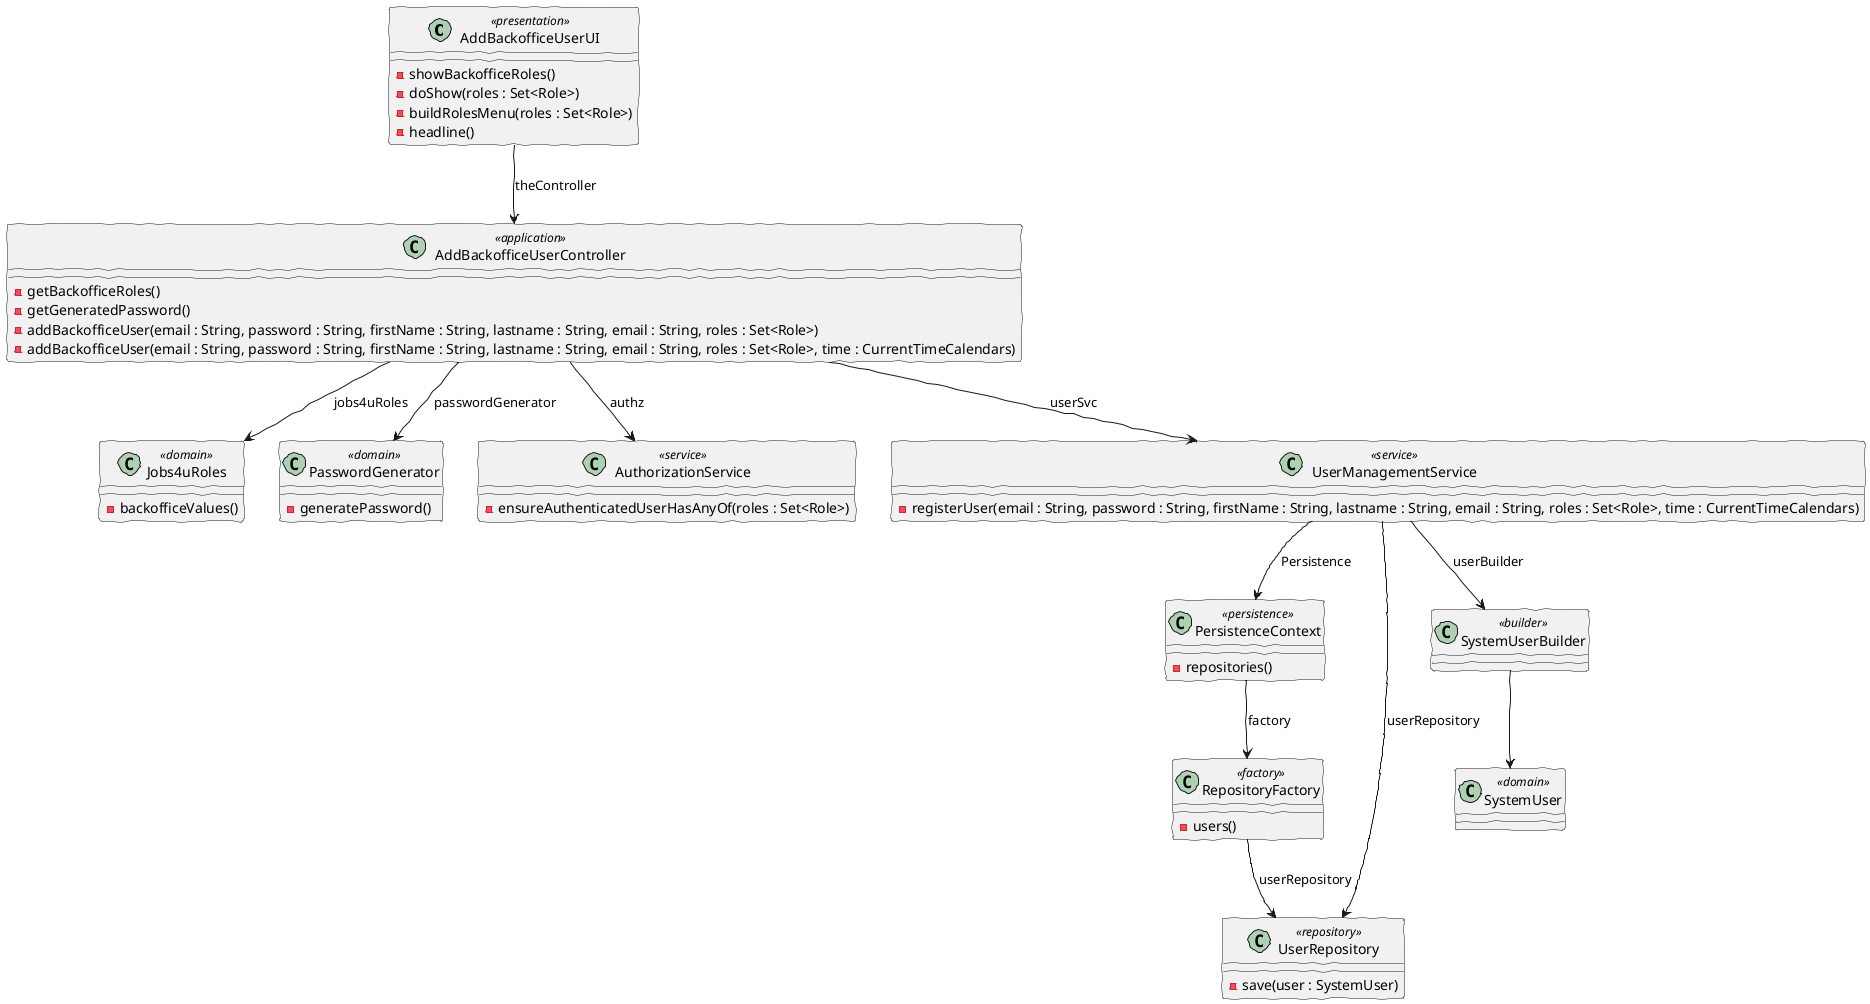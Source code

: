 @startuml
'skinparam
skinparam handwritten true
skinparam packageStyle rect
skinparam defaultFontName FG Virgil
skinparam shadowing false

'Entidades
class AddBackofficeUserUI <<presentation>> {
- showBackofficeRoles()
- doShow(roles : Set<Role>)
- buildRolesMenu(roles : Set<Role>)
- headline()
}
class AddBackofficeUserController <<application>> {
- getBackofficeRoles()
- getGeneratedPassword()
- addBackofficeUser(email : String, password : String, firstName : String, lastname : String, email : String, roles : Set<Role>)
- addBackofficeUser(email : String, password : String, firstName : String, lastname : String, email : String, roles : Set<Role>, time : CurrentTimeCalendars)

}
class PersistenceContext <<persistence>> {
- repositories()
}
class RepositoryFactory <<factory>> {
- users()
}

class UserRepository <<repository>> {
- save(user : SystemUser)
}
class Jobs4uRoles <<domain>> {
- backofficeValues()
}
class PasswordGenerator <<domain>> {
- generatePassword()
}
class AuthorizationService <<service>> {
- ensureAuthenticatedUserHasAnyOf(roles : Set<Role>)
}
class UserManagementService <<service>> {
- registerUser(email : String, password : String, firstName : String, lastname : String, email : String, roles : Set<Role>, time : CurrentTimeCalendars)
}
class SystemUserBuilder <<builder>>
class SystemUser <<domain>>

'Associações
AddBackofficeUserUI --> AddBackofficeUserController : theController
UserManagementService --> PersistenceContext : Persistence
PersistenceContext --> RepositoryFactory : factory
RepositoryFactory --> UserRepository : userRepository
AddBackofficeUserController --> Jobs4uRoles : jobs4uRoles
AddBackofficeUserController --> PasswordGenerator : passwordGenerator
AddBackofficeUserController --> AuthorizationService : authz
AddBackofficeUserController --> UserManagementService : userSvc
UserManagementService --> SystemUserBuilder : userBuilder
SystemUserBuilder --> SystemUser
UserManagementService --> UserRepository : userRepository
@enduml
